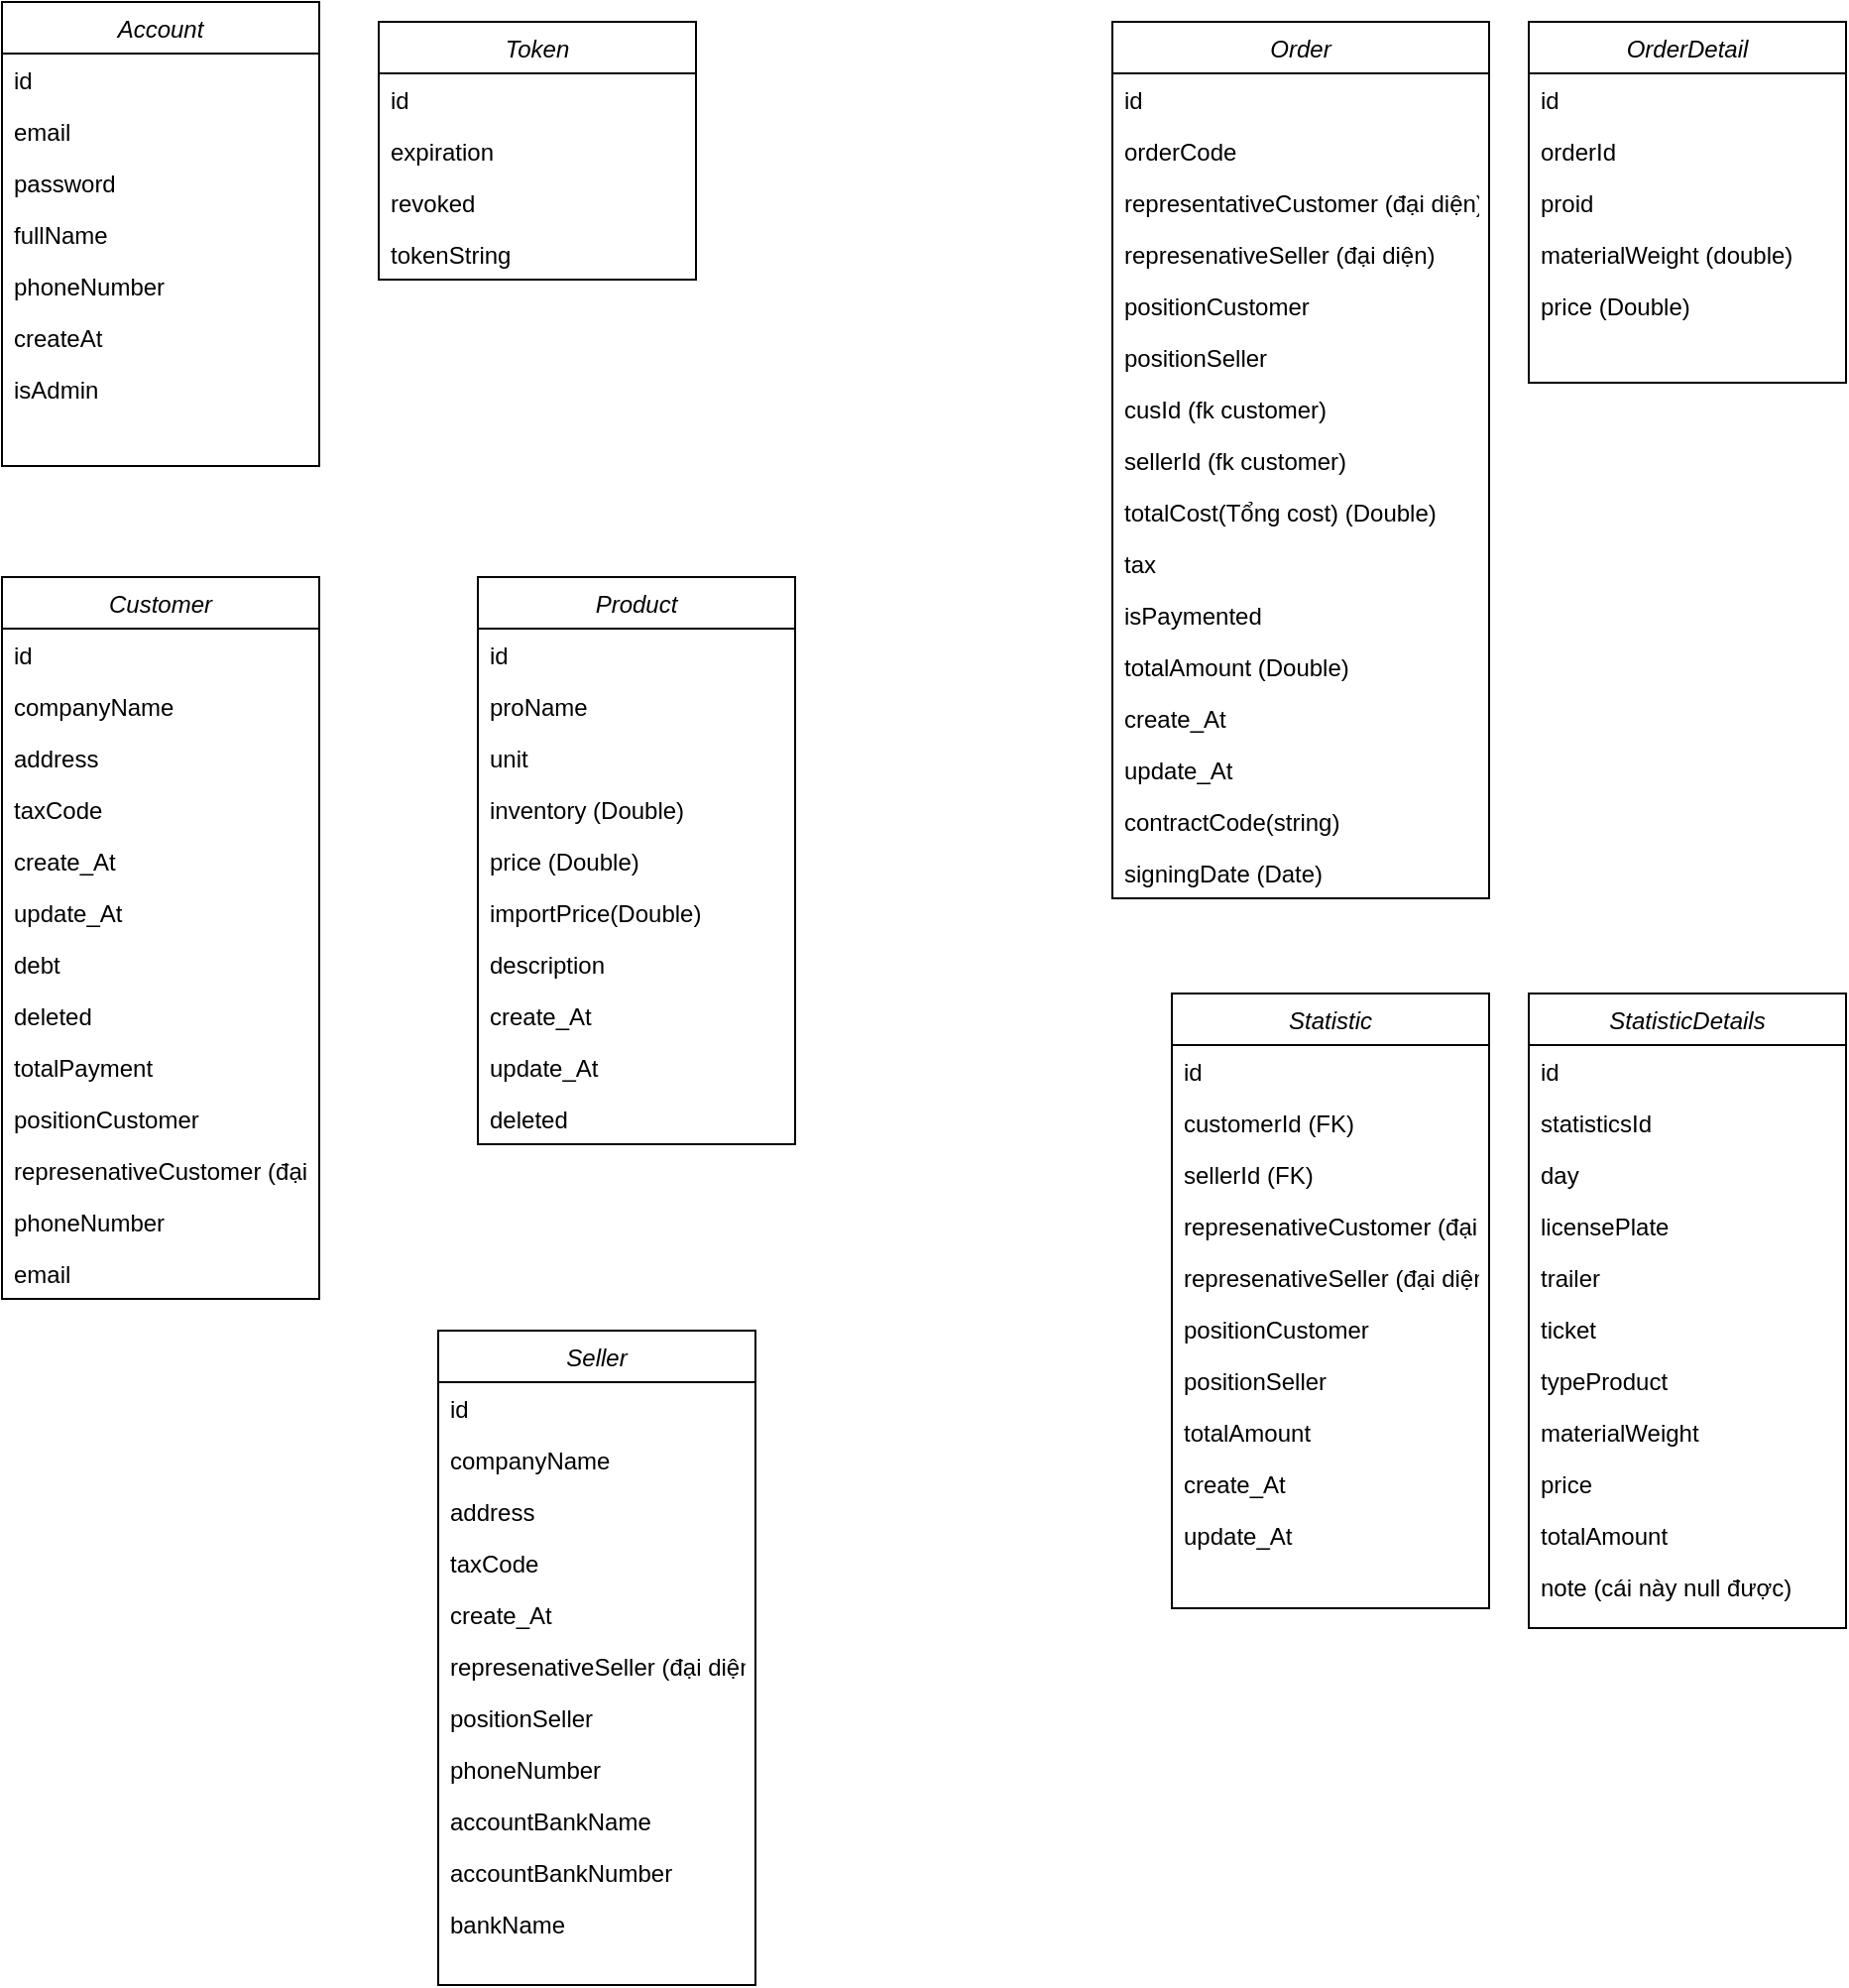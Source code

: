 <mxfile version="13.9.9" type="device"><diagram id="_QlPQ2zXn8KpL94qQPvm" name="Page-1"><mxGraphModel dx="2261" dy="494" grid="1" gridSize="10" guides="1" tooltips="1" connect="1" arrows="1" fold="1" page="1" pageScale="1" pageWidth="1169" pageHeight="827" math="0" shadow="0"><root><mxCell id="0"/><mxCell id="1" parent="0"/><object label="Account" id="TEGJre2EXHFm_lcHhj_W-1"><mxCell style="swimlane;fontStyle=2;align=center;verticalAlign=top;childLayout=stackLayout;horizontal=1;startSize=26;horizontalStack=0;resizeParent=1;resizeLast=0;collapsible=1;marginBottom=0;rounded=0;shadow=0;strokeWidth=1;" parent="1" vertex="1"><mxGeometry x="-1150" y="70" width="160" height="234" as="geometry"><mxRectangle x="230" y="140" width="160" height="26" as="alternateBounds"/></mxGeometry></mxCell></object><mxCell id="TEGJre2EXHFm_lcHhj_W-2" value="id" style="text;align=left;verticalAlign=top;spacingLeft=4;spacingRight=4;overflow=hidden;rotatable=0;points=[[0,0.5],[1,0.5]];portConstraint=eastwest;" parent="TEGJre2EXHFm_lcHhj_W-1" vertex="1"><mxGeometry y="26" width="160" height="26" as="geometry"/></mxCell><mxCell id="TEGJre2EXHFm_lcHhj_W-3" value="email" style="text;align=left;verticalAlign=top;spacingLeft=4;spacingRight=4;overflow=hidden;rotatable=0;points=[[0,0.5],[1,0.5]];portConstraint=eastwest;rounded=0;shadow=0;html=0;" parent="TEGJre2EXHFm_lcHhj_W-1" vertex="1"><mxGeometry y="52" width="160" height="26" as="geometry"/></mxCell><mxCell id="TEGJre2EXHFm_lcHhj_W-4" value="password" style="text;align=left;verticalAlign=top;spacingLeft=4;spacingRight=4;overflow=hidden;rotatable=0;points=[[0,0.5],[1,0.5]];portConstraint=eastwest;rounded=0;shadow=0;html=0;" parent="TEGJre2EXHFm_lcHhj_W-1" vertex="1"><mxGeometry y="78" width="160" height="26" as="geometry"/></mxCell><mxCell id="TEGJre2EXHFm_lcHhj_W-5" value="fullName" style="text;align=left;verticalAlign=top;spacingLeft=4;spacingRight=4;overflow=hidden;rotatable=0;points=[[0,0.5],[1,0.5]];portConstraint=eastwest;" parent="TEGJre2EXHFm_lcHhj_W-1" vertex="1"><mxGeometry y="104" width="160" height="26" as="geometry"/></mxCell><mxCell id="TEGJre2EXHFm_lcHhj_W-7" value="phoneNumber" style="text;align=left;verticalAlign=top;spacingLeft=4;spacingRight=4;overflow=hidden;rotatable=0;points=[[0,0.5],[1,0.5]];portConstraint=eastwest;" parent="TEGJre2EXHFm_lcHhj_W-1" vertex="1"><mxGeometry y="130" width="160" height="26" as="geometry"/></mxCell><mxCell id="TEGJre2EXHFm_lcHhj_W-9" value="createAt" style="text;align=left;verticalAlign=top;spacingLeft=4;spacingRight=4;overflow=hidden;rotatable=0;points=[[0,0.5],[1,0.5]];portConstraint=eastwest;" parent="TEGJre2EXHFm_lcHhj_W-1" vertex="1"><mxGeometry y="156" width="160" height="26" as="geometry"/></mxCell><mxCell id="eDAhnY-DzHIL6bDCHE4Y-9" value="isAdmin" style="text;align=left;verticalAlign=top;spacingLeft=4;spacingRight=4;overflow=hidden;rotatable=0;points=[[0,0.5],[1,0.5]];portConstraint=eastwest;" parent="TEGJre2EXHFm_lcHhj_W-1" vertex="1"><mxGeometry y="182" width="160" height="26" as="geometry"/></mxCell><object label="Token" id="TEGJre2EXHFm_lcHhj_W-14"><mxCell style="swimlane;fontStyle=2;align=center;verticalAlign=top;childLayout=stackLayout;horizontal=1;startSize=26;horizontalStack=0;resizeParent=1;resizeLast=0;collapsible=1;marginBottom=0;rounded=0;shadow=0;strokeWidth=1;" parent="1" vertex="1"><mxGeometry x="-960" y="80" width="160" height="130" as="geometry"><mxRectangle x="230" y="140" width="160" height="26" as="alternateBounds"/></mxGeometry></mxCell></object><mxCell id="TEGJre2EXHFm_lcHhj_W-15" value="id" style="text;align=left;verticalAlign=top;spacingLeft=4;spacingRight=4;overflow=hidden;rotatable=0;points=[[0,0.5],[1,0.5]];portConstraint=eastwest;" parent="TEGJre2EXHFm_lcHhj_W-14" vertex="1"><mxGeometry y="26" width="160" height="26" as="geometry"/></mxCell><mxCell id="TEGJre2EXHFm_lcHhj_W-16" value="expiration" style="text;align=left;verticalAlign=top;spacingLeft=4;spacingRight=4;overflow=hidden;rotatable=0;points=[[0,0.5],[1,0.5]];portConstraint=eastwest;rounded=0;shadow=0;html=0;" parent="TEGJre2EXHFm_lcHhj_W-14" vertex="1"><mxGeometry y="52" width="160" height="26" as="geometry"/></mxCell><mxCell id="TEGJre2EXHFm_lcHhj_W-17" value="revoked" style="text;align=left;verticalAlign=top;spacingLeft=4;spacingRight=4;overflow=hidden;rotatable=0;points=[[0,0.5],[1,0.5]];portConstraint=eastwest;rounded=0;shadow=0;html=0;" parent="TEGJre2EXHFm_lcHhj_W-14" vertex="1"><mxGeometry y="78" width="160" height="26" as="geometry"/></mxCell><mxCell id="TEGJre2EXHFm_lcHhj_W-18" value="tokenString" style="text;align=left;verticalAlign=top;spacingLeft=4;spacingRight=4;overflow=hidden;rotatable=0;points=[[0,0.5],[1,0.5]];portConstraint=eastwest;rounded=0;shadow=0;html=0;" parent="TEGJre2EXHFm_lcHhj_W-14" vertex="1"><mxGeometry y="104" width="160" height="26" as="geometry"/></mxCell><object label="Customer" id="TEGJre2EXHFm_lcHhj_W-30"><mxCell style="swimlane;fontStyle=2;align=center;verticalAlign=top;childLayout=stackLayout;horizontal=1;startSize=26;horizontalStack=0;resizeParent=1;resizeLast=0;collapsible=1;marginBottom=0;rounded=0;shadow=0;strokeWidth=1;" parent="1" vertex="1"><mxGeometry x="-1150" y="360" width="160" height="364" as="geometry"><mxRectangle x="230" y="140" width="160" height="26" as="alternateBounds"/></mxGeometry></mxCell></object><mxCell id="TEGJre2EXHFm_lcHhj_W-31" value="id" style="text;align=left;verticalAlign=top;spacingLeft=4;spacingRight=4;overflow=hidden;rotatable=0;points=[[0,0.5],[1,0.5]];portConstraint=eastwest;" parent="TEGJre2EXHFm_lcHhj_W-30" vertex="1"><mxGeometry y="26" width="160" height="26" as="geometry"/></mxCell><mxCell id="TEGJre2EXHFm_lcHhj_W-32" value="companyName" style="text;align=left;verticalAlign=top;spacingLeft=4;spacingRight=4;overflow=hidden;rotatable=0;points=[[0,0.5],[1,0.5]];portConstraint=eastwest;rounded=0;shadow=0;html=0;" parent="TEGJre2EXHFm_lcHhj_W-30" vertex="1"><mxGeometry y="52" width="160" height="26" as="geometry"/></mxCell><mxCell id="TEGJre2EXHFm_lcHhj_W-39" value="address" style="text;align=left;verticalAlign=top;spacingLeft=4;spacingRight=4;overflow=hidden;rotatable=0;points=[[0,0.5],[1,0.5]];portConstraint=eastwest;" parent="TEGJre2EXHFm_lcHhj_W-30" vertex="1"><mxGeometry y="78" width="160" height="26" as="geometry"/></mxCell><mxCell id="q1JdlBufHm96wPZTjcrN-9" value="taxCode" style="text;align=left;verticalAlign=top;spacingLeft=4;spacingRight=4;overflow=hidden;rotatable=0;points=[[0,0.5],[1,0.5]];portConstraint=eastwest;" parent="TEGJre2EXHFm_lcHhj_W-30" vertex="1"><mxGeometry y="104" width="160" height="26" as="geometry"/></mxCell><mxCell id="q1JdlBufHm96wPZTjcrN-18" value="create_At" style="text;align=left;verticalAlign=top;spacingLeft=4;spacingRight=4;overflow=hidden;rotatable=0;points=[[0,0.5],[1,0.5]];portConstraint=eastwest;" parent="TEGJre2EXHFm_lcHhj_W-30" vertex="1"><mxGeometry y="130" width="160" height="26" as="geometry"/></mxCell><mxCell id="WrNKHY_V2wj4pA_KQyG5-2" value="update_At" style="text;align=left;verticalAlign=top;spacingLeft=4;spacingRight=4;overflow=hidden;rotatable=0;points=[[0,0.5],[1,0.5]];portConstraint=eastwest;" parent="TEGJre2EXHFm_lcHhj_W-30" vertex="1"><mxGeometry y="156" width="160" height="26" as="geometry"/></mxCell><mxCell id="bkDxnEVJeowxI8UIKqen-7" value="debt" style="text;align=left;verticalAlign=top;spacingLeft=4;spacingRight=4;overflow=hidden;rotatable=0;points=[[0,0.5],[1,0.5]];portConstraint=eastwest;" parent="TEGJre2EXHFm_lcHhj_W-30" vertex="1"><mxGeometry y="182" width="160" height="26" as="geometry"/></mxCell><mxCell id="WrNKHY_V2wj4pA_KQyG5-3" value="deleted" style="text;align=left;verticalAlign=top;spacingLeft=4;spacingRight=4;overflow=hidden;rotatable=0;points=[[0,0.5],[1,0.5]];portConstraint=eastwest;" parent="TEGJre2EXHFm_lcHhj_W-30" vertex="1"><mxGeometry y="208" width="160" height="26" as="geometry"/></mxCell><mxCell id="WrNKHY_V2wj4pA_KQyG5-4" value="totalPayment" style="text;align=left;verticalAlign=top;spacingLeft=4;spacingRight=4;overflow=hidden;rotatable=0;points=[[0,0.5],[1,0.5]];portConstraint=eastwest;" parent="TEGJre2EXHFm_lcHhj_W-30" vertex="1"><mxGeometry y="234" width="160" height="26" as="geometry"/></mxCell><mxCell id="bkDxnEVJeowxI8UIKqen-1" value="positionCustomer " style="text;align=left;verticalAlign=top;spacingLeft=4;spacingRight=4;overflow=hidden;rotatable=0;points=[[0,0.5],[1,0.5]];portConstraint=eastwest;" parent="TEGJre2EXHFm_lcHhj_W-30" vertex="1"><mxGeometry y="260" width="160" height="26" as="geometry"/></mxCell><mxCell id="CSmzfEQ4rS7Y1emDfsby-1" value="represenativeCustomer (đại diện)" style="text;align=left;verticalAlign=top;spacingLeft=4;spacingRight=4;overflow=hidden;rotatable=0;points=[[0,0.5],[1,0.5]];portConstraint=eastwest;" parent="TEGJre2EXHFm_lcHhj_W-30" vertex="1"><mxGeometry y="286" width="160" height="26" as="geometry"/></mxCell><mxCell id="CSmzfEQ4rS7Y1emDfsby-4" value="phoneNumber" style="text;align=left;verticalAlign=top;spacingLeft=4;spacingRight=4;overflow=hidden;rotatable=0;points=[[0,0.5],[1,0.5]];portConstraint=eastwest;" parent="TEGJre2EXHFm_lcHhj_W-30" vertex="1"><mxGeometry y="312" width="160" height="26" as="geometry"/></mxCell><mxCell id="-KD07BytFwUuxTe1hJpi-1" value="email" style="text;align=left;verticalAlign=top;spacingLeft=4;spacingRight=4;overflow=hidden;rotatable=0;points=[[0,0.5],[1,0.5]];portConstraint=eastwest;" parent="TEGJre2EXHFm_lcHhj_W-30" vertex="1"><mxGeometry y="338" width="160" height="26" as="geometry"/></mxCell><object label="OrderDetail" id="TEGJre2EXHFm_lcHhj_W-51"><mxCell style="swimlane;fontStyle=2;align=center;verticalAlign=top;childLayout=stackLayout;horizontal=1;startSize=26;horizontalStack=0;resizeParent=1;resizeLast=0;collapsible=1;marginBottom=0;rounded=0;shadow=0;strokeWidth=1;" parent="1" vertex="1"><mxGeometry x="-380" y="80" width="160" height="182" as="geometry"><mxRectangle x="230" y="140" width="160" height="26" as="alternateBounds"/></mxGeometry></mxCell></object><mxCell id="TEGJre2EXHFm_lcHhj_W-52" value="id" style="text;align=left;verticalAlign=top;spacingLeft=4;spacingRight=4;overflow=hidden;rotatable=0;points=[[0,0.5],[1,0.5]];portConstraint=eastwest;" parent="TEGJre2EXHFm_lcHhj_W-51" vertex="1"><mxGeometry y="26" width="160" height="26" as="geometry"/></mxCell><mxCell id="Oll5lz-uYXKsoladcDx4-18" value="orderId" style="text;align=left;verticalAlign=top;spacingLeft=4;spacingRight=4;overflow=hidden;rotatable=0;points=[[0,0.5],[1,0.5]];portConstraint=eastwest;rounded=0;shadow=0;html=0;" parent="TEGJre2EXHFm_lcHhj_W-51" vertex="1"><mxGeometry y="52" width="160" height="26" as="geometry"/></mxCell><mxCell id="TEGJre2EXHFm_lcHhj_W-53" value="proid" style="text;align=left;verticalAlign=top;spacingLeft=4;spacingRight=4;overflow=hidden;rotatable=0;points=[[0,0.5],[1,0.5]];portConstraint=eastwest;rounded=0;shadow=0;html=0;" parent="TEGJre2EXHFm_lcHhj_W-51" vertex="1"><mxGeometry y="78" width="160" height="26" as="geometry"/></mxCell><mxCell id="Oll5lz-uYXKsoladcDx4-19" value="materialWeight (double)" style="text;align=left;verticalAlign=top;spacingLeft=4;spacingRight=4;overflow=hidden;rotatable=0;points=[[0,0.5],[1,0.5]];portConstraint=eastwest;rounded=0;shadow=0;html=0;" parent="TEGJre2EXHFm_lcHhj_W-51" vertex="1"><mxGeometry y="104" width="160" height="26" as="geometry"/></mxCell><mxCell id="q1JdlBufHm96wPZTjcrN-1" value="price (Double)" style="text;align=left;verticalAlign=top;spacingLeft=4;spacingRight=4;overflow=hidden;rotatable=0;points=[[0,0.5],[1,0.5]];portConstraint=eastwest;rounded=0;shadow=0;html=0;" parent="TEGJre2EXHFm_lcHhj_W-51" vertex="1"><mxGeometry y="130" width="160" height="26" as="geometry"/></mxCell><object label="Product" id="Oll5lz-uYXKsoladcDx4-2"><mxCell style="swimlane;fontStyle=2;align=center;verticalAlign=top;childLayout=stackLayout;horizontal=1;startSize=26;horizontalStack=0;resizeParent=1;resizeLast=0;collapsible=1;marginBottom=0;rounded=0;shadow=0;strokeWidth=1;" parent="1" vertex="1"><mxGeometry x="-910" y="360" width="160" height="286" as="geometry"><mxRectangle x="230" y="140" width="160" height="26" as="alternateBounds"/></mxGeometry></mxCell></object><mxCell id="Oll5lz-uYXKsoladcDx4-3" value="id" style="text;align=left;verticalAlign=top;spacingLeft=4;spacingRight=4;overflow=hidden;rotatable=0;points=[[0,0.5],[1,0.5]];portConstraint=eastwest;" parent="Oll5lz-uYXKsoladcDx4-2" vertex="1"><mxGeometry y="26" width="160" height="26" as="geometry"/></mxCell><mxCell id="Oll5lz-uYXKsoladcDx4-4" value="proName" style="text;align=left;verticalAlign=top;spacingLeft=4;spacingRight=4;overflow=hidden;rotatable=0;points=[[0,0.5],[1,0.5]];portConstraint=eastwest;rounded=0;shadow=0;html=0;" parent="Oll5lz-uYXKsoladcDx4-2" vertex="1"><mxGeometry y="52" width="160" height="26" as="geometry"/></mxCell><mxCell id="Oll5lz-uYXKsoladcDx4-5" value="unit" style="text;align=left;verticalAlign=top;spacingLeft=4;spacingRight=4;overflow=hidden;rotatable=0;points=[[0,0.5],[1,0.5]];portConstraint=eastwest;rounded=0;shadow=0;html=0;" parent="Oll5lz-uYXKsoladcDx4-2" vertex="1"><mxGeometry y="78" width="160" height="26" as="geometry"/></mxCell><mxCell id="Oll5lz-uYXKsoladcDx4-7" value="inventory (Double)" style="text;align=left;verticalAlign=top;spacingLeft=4;spacingRight=4;overflow=hidden;rotatable=0;points=[[0,0.5],[1,0.5]];portConstraint=eastwest;rounded=0;shadow=0;html=0;" parent="Oll5lz-uYXKsoladcDx4-2" vertex="1"><mxGeometry y="104" width="160" height="26" as="geometry"/></mxCell><mxCell id="Oll5lz-uYXKsoladcDx4-8" value="price (Double)" style="text;align=left;verticalAlign=top;spacingLeft=4;spacingRight=4;overflow=hidden;rotatable=0;points=[[0,0.5],[1,0.5]];portConstraint=eastwest;rounded=0;shadow=0;html=0;" parent="Oll5lz-uYXKsoladcDx4-2" vertex="1"><mxGeometry y="130" width="160" height="26" as="geometry"/></mxCell><mxCell id="CSmzfEQ4rS7Y1emDfsby-8" value="importPrice(Double)" style="text;align=left;verticalAlign=top;spacingLeft=4;spacingRight=4;overflow=hidden;rotatable=0;points=[[0,0.5],[1,0.5]];portConstraint=eastwest;rounded=0;shadow=0;html=0;" parent="Oll5lz-uYXKsoladcDx4-2" vertex="1"><mxGeometry y="156" width="160" height="26" as="geometry"/></mxCell><mxCell id="Oll5lz-uYXKsoladcDx4-14" value="description" style="text;align=left;verticalAlign=top;spacingLeft=4;spacingRight=4;overflow=hidden;rotatable=0;points=[[0,0.5],[1,0.5]];portConstraint=eastwest;rounded=0;shadow=0;html=0;" parent="Oll5lz-uYXKsoladcDx4-2" vertex="1"><mxGeometry y="182" width="160" height="26" as="geometry"/></mxCell><mxCell id="q1JdlBufHm96wPZTjcrN-17" value="create_At" style="text;align=left;verticalAlign=top;spacingLeft=4;spacingRight=4;overflow=hidden;rotatable=0;points=[[0,0.5],[1,0.5]];portConstraint=eastwest;" parent="Oll5lz-uYXKsoladcDx4-2" vertex="1"><mxGeometry y="208" width="160" height="26" as="geometry"/></mxCell><mxCell id="q1JdlBufHm96wPZTjcrN-20" value="update_At" style="text;align=left;verticalAlign=top;spacingLeft=4;spacingRight=4;overflow=hidden;rotatable=0;points=[[0,0.5],[1,0.5]];portConstraint=eastwest;" parent="Oll5lz-uYXKsoladcDx4-2" vertex="1"><mxGeometry y="234" width="160" height="26" as="geometry"/></mxCell><mxCell id="FsUqZmJZJX46kWUGgy-A-3" value="deleted" style="text;align=left;verticalAlign=top;spacingLeft=4;spacingRight=4;overflow=hidden;rotatable=0;points=[[0,0.5],[1,0.5]];portConstraint=eastwest;" parent="Oll5lz-uYXKsoladcDx4-2" vertex="1"><mxGeometry y="260" width="160" height="26" as="geometry"/></mxCell><object label="Order" id="Oll5lz-uYXKsoladcDx4-10"><mxCell style="swimlane;fontStyle=2;align=center;verticalAlign=top;childLayout=stackLayout;horizontal=1;startSize=26;horizontalStack=0;resizeParent=1;resizeLast=0;collapsible=1;marginBottom=0;rounded=0;shadow=0;strokeWidth=1;" parent="1" vertex="1"><mxGeometry x="-590" y="80" width="190" height="442" as="geometry"><mxRectangle x="230" y="140" width="160" height="26" as="alternateBounds"/></mxGeometry></mxCell></object><mxCell id="Oll5lz-uYXKsoladcDx4-11" value="id" style="text;align=left;verticalAlign=top;spacingLeft=4;spacingRight=4;overflow=hidden;rotatable=0;points=[[0,0.5],[1,0.5]];portConstraint=eastwest;" parent="Oll5lz-uYXKsoladcDx4-10" vertex="1"><mxGeometry y="26" width="190" height="26" as="geometry"/></mxCell><mxCell id="bkDxnEVJeowxI8UIKqen-10" value="orderCode" style="text;align=left;verticalAlign=top;spacingLeft=4;spacingRight=4;overflow=hidden;rotatable=0;points=[[0,0.5],[1,0.5]];portConstraint=eastwest;" parent="Oll5lz-uYXKsoladcDx4-10" vertex="1"><mxGeometry y="52" width="190" height="26" as="geometry"/></mxCell><mxCell id="TEGJre2EXHFm_lcHhj_W-34" value="representativeCustomer (đại diện)" style="text;align=left;verticalAlign=top;spacingLeft=4;spacingRight=4;overflow=hidden;rotatable=0;points=[[0,0.5],[1,0.5]];portConstraint=eastwest;" parent="Oll5lz-uYXKsoladcDx4-10" vertex="1"><mxGeometry y="78" width="190" height="26" as="geometry"/></mxCell><mxCell id="q1JdlBufHm96wPZTjcrN-14" value="represenativeSeller (đại diện)" style="text;align=left;verticalAlign=top;spacingLeft=4;spacingRight=4;overflow=hidden;rotatable=0;points=[[0,0.5],[1,0.5]];portConstraint=eastwest;" parent="Oll5lz-uYXKsoladcDx4-10" vertex="1"><mxGeometry y="104" width="190" height="26" as="geometry"/></mxCell><mxCell id="CSmzfEQ4rS7Y1emDfsby-2" value="positionCustomer " style="text;align=left;verticalAlign=top;spacingLeft=4;spacingRight=4;overflow=hidden;rotatable=0;points=[[0,0.5],[1,0.5]];portConstraint=eastwest;" parent="Oll5lz-uYXKsoladcDx4-10" vertex="1"><mxGeometry y="130" width="190" height="26" as="geometry"/></mxCell><mxCell id="bkDxnEVJeowxI8UIKqen-2" value="positionSeller " style="text;align=left;verticalAlign=top;spacingLeft=4;spacingRight=4;overflow=hidden;rotatable=0;points=[[0,0.5],[1,0.5]];portConstraint=eastwest;" parent="Oll5lz-uYXKsoladcDx4-10" vertex="1"><mxGeometry y="156" width="190" height="26" as="geometry"/></mxCell><mxCell id="q1JdlBufHm96wPZTjcrN-8" value="cusId (fk customer)" style="text;align=left;verticalAlign=top;spacingLeft=4;spacingRight=4;overflow=hidden;rotatable=0;points=[[0,0.5],[1,0.5]];portConstraint=eastwest;" parent="Oll5lz-uYXKsoladcDx4-10" vertex="1"><mxGeometry y="182" width="190" height="26" as="geometry"/></mxCell><mxCell id="q1JdlBufHm96wPZTjcrN-10" value="sellerId (fk customer)" style="text;align=left;verticalAlign=top;spacingLeft=4;spacingRight=4;overflow=hidden;rotatable=0;points=[[0,0.5],[1,0.5]];portConstraint=eastwest;" parent="Oll5lz-uYXKsoladcDx4-10" vertex="1"><mxGeometry y="208" width="190" height="26" as="geometry"/></mxCell><mxCell id="Oll5lz-uYXKsoladcDx4-16" value="totalCost(Tổng cost) (Double)" style="text;align=left;verticalAlign=top;spacingLeft=4;spacingRight=4;overflow=hidden;rotatable=0;points=[[0,0.5],[1,0.5]];portConstraint=eastwest;" parent="Oll5lz-uYXKsoladcDx4-10" vertex="1"><mxGeometry y="234" width="190" height="26" as="geometry"/></mxCell><mxCell id="q1JdlBufHm96wPZTjcrN-12" value="tax" style="text;align=left;verticalAlign=top;spacingLeft=4;spacingRight=4;overflow=hidden;rotatable=0;points=[[0,0.5],[1,0.5]];portConstraint=eastwest;" parent="Oll5lz-uYXKsoladcDx4-10" vertex="1"><mxGeometry y="260" width="190" height="26" as="geometry"/></mxCell><mxCell id="bkDxnEVJeowxI8UIKqen-9" value="isPaymented" style="text;align=left;verticalAlign=top;spacingLeft=4;spacingRight=4;overflow=hidden;rotatable=0;points=[[0,0.5],[1,0.5]];portConstraint=eastwest;" parent="Oll5lz-uYXKsoladcDx4-10" vertex="1"><mxGeometry y="286" width="190" height="26" as="geometry"/></mxCell><mxCell id="q1JdlBufHm96wPZTjcrN-13" value="totalAmount (Double)" style="text;align=left;verticalAlign=top;spacingLeft=4;spacingRight=4;overflow=hidden;rotatable=0;points=[[0,0.5],[1,0.5]];portConstraint=eastwest;" parent="Oll5lz-uYXKsoladcDx4-10" vertex="1"><mxGeometry y="312" width="190" height="26" as="geometry"/></mxCell><mxCell id="q1JdlBufHm96wPZTjcrN-15" value="create_At" style="text;align=left;verticalAlign=top;spacingLeft=4;spacingRight=4;overflow=hidden;rotatable=0;points=[[0,0.5],[1,0.5]];portConstraint=eastwest;" parent="Oll5lz-uYXKsoladcDx4-10" vertex="1"><mxGeometry y="338" width="190" height="26" as="geometry"/></mxCell><mxCell id="q1JdlBufHm96wPZTjcrN-16" value="update_At" style="text;align=left;verticalAlign=top;spacingLeft=4;spacingRight=4;overflow=hidden;rotatable=0;points=[[0,0.5],[1,0.5]];portConstraint=eastwest;" parent="Oll5lz-uYXKsoladcDx4-10" vertex="1"><mxGeometry y="364" width="190" height="26" as="geometry"/></mxCell><mxCell id="OsHMHwRUOdUnTq-98EO7-4" value="contractCode(string)" style="text;align=left;verticalAlign=top;spacingLeft=4;spacingRight=4;overflow=hidden;rotatable=0;points=[[0,0.5],[1,0.5]];portConstraint=eastwest;" parent="Oll5lz-uYXKsoladcDx4-10" vertex="1"><mxGeometry y="390" width="190" height="26" as="geometry"/></mxCell><mxCell id="OsHMHwRUOdUnTq-98EO7-5" value="signingDate (Date)" style="text;align=left;verticalAlign=top;spacingLeft=4;spacingRight=4;overflow=hidden;rotatable=0;points=[[0,0.5],[1,0.5]];portConstraint=eastwest;" parent="Oll5lz-uYXKsoladcDx4-10" vertex="1"><mxGeometry y="416" width="190" height="26" as="geometry"/></mxCell><object label="Seller" id="q1JdlBufHm96wPZTjcrN-3"><mxCell style="swimlane;fontStyle=2;align=center;verticalAlign=top;childLayout=stackLayout;horizontal=1;startSize=26;horizontalStack=0;resizeParent=1;resizeLast=0;collapsible=1;marginBottom=0;rounded=0;shadow=0;strokeWidth=1;" parent="1" vertex="1"><mxGeometry x="-930" y="740" width="160" height="330" as="geometry"><mxRectangle x="230" y="140" width="160" height="26" as="alternateBounds"/></mxGeometry></mxCell></object><mxCell id="q1JdlBufHm96wPZTjcrN-4" value="id" style="text;align=left;verticalAlign=top;spacingLeft=4;spacingRight=4;overflow=hidden;rotatable=0;points=[[0,0.5],[1,0.5]];portConstraint=eastwest;" parent="q1JdlBufHm96wPZTjcrN-3" vertex="1"><mxGeometry y="26" width="160" height="26" as="geometry"/></mxCell><mxCell id="q1JdlBufHm96wPZTjcrN-5" value="companyName" style="text;align=left;verticalAlign=top;spacingLeft=4;spacingRight=4;overflow=hidden;rotatable=0;points=[[0,0.5],[1,0.5]];portConstraint=eastwest;rounded=0;shadow=0;html=0;" parent="q1JdlBufHm96wPZTjcrN-3" vertex="1"><mxGeometry y="52" width="160" height="26" as="geometry"/></mxCell><mxCell id="q1JdlBufHm96wPZTjcrN-7" value="address" style="text;align=left;verticalAlign=top;spacingLeft=4;spacingRight=4;overflow=hidden;rotatable=0;points=[[0,0.5],[1,0.5]];portConstraint=eastwest;" parent="q1JdlBufHm96wPZTjcrN-3" vertex="1"><mxGeometry y="78" width="160" height="26" as="geometry"/></mxCell><mxCell id="q1JdlBufHm96wPZTjcrN-11" value="taxCode" style="text;align=left;verticalAlign=top;spacingLeft=4;spacingRight=4;overflow=hidden;rotatable=0;points=[[0,0.5],[1,0.5]];portConstraint=eastwest;" parent="q1JdlBufHm96wPZTjcrN-3" vertex="1"><mxGeometry y="104" width="160" height="26" as="geometry"/></mxCell><mxCell id="q1JdlBufHm96wPZTjcrN-19" value="create_At" style="text;align=left;verticalAlign=top;spacingLeft=4;spacingRight=4;overflow=hidden;rotatable=0;points=[[0,0.5],[1,0.5]];portConstraint=eastwest;" parent="q1JdlBufHm96wPZTjcrN-3" vertex="1"><mxGeometry y="130" width="160" height="26" as="geometry"/></mxCell><mxCell id="CSmzfEQ4rS7Y1emDfsby-5" value="represenativeSeller (đại diện)" style="text;align=left;verticalAlign=top;spacingLeft=4;spacingRight=4;overflow=hidden;rotatable=0;points=[[0,0.5],[1,0.5]];portConstraint=eastwest;" parent="q1JdlBufHm96wPZTjcrN-3" vertex="1"><mxGeometry y="156" width="160" height="26" as="geometry"/></mxCell><mxCell id="CSmzfEQ4rS7Y1emDfsby-6" value="positionSeller " style="text;align=left;verticalAlign=top;spacingLeft=4;spacingRight=4;overflow=hidden;rotatable=0;points=[[0,0.5],[1,0.5]];portConstraint=eastwest;" parent="q1JdlBufHm96wPZTjcrN-3" vertex="1"><mxGeometry y="182" width="160" height="26" as="geometry"/></mxCell><mxCell id="CSmzfEQ4rS7Y1emDfsby-7" value="phoneNumber" style="text;align=left;verticalAlign=top;spacingLeft=4;spacingRight=4;overflow=hidden;rotatable=0;points=[[0,0.5],[1,0.5]];portConstraint=eastwest;" parent="q1JdlBufHm96wPZTjcrN-3" vertex="1"><mxGeometry y="208" width="160" height="26" as="geometry"/></mxCell><mxCell id="OsHMHwRUOdUnTq-98EO7-1" value="accountBankName" style="text;align=left;verticalAlign=top;spacingLeft=4;spacingRight=4;overflow=hidden;rotatable=0;points=[[0,0.5],[1,0.5]];portConstraint=eastwest;" parent="q1JdlBufHm96wPZTjcrN-3" vertex="1"><mxGeometry y="234" width="160" height="26" as="geometry"/></mxCell><mxCell id="OsHMHwRUOdUnTq-98EO7-2" value="accountBankNumber" style="text;align=left;verticalAlign=top;spacingLeft=4;spacingRight=4;overflow=hidden;rotatable=0;points=[[0,0.5],[1,0.5]];portConstraint=eastwest;" parent="q1JdlBufHm96wPZTjcrN-3" vertex="1"><mxGeometry y="260" width="160" height="26" as="geometry"/></mxCell><mxCell id="OsHMHwRUOdUnTq-98EO7-3" value="bankName" style="text;align=left;verticalAlign=top;spacingLeft=4;spacingRight=4;overflow=hidden;rotatable=0;points=[[0,0.5],[1,0.5]];portConstraint=eastwest;" parent="q1JdlBufHm96wPZTjcrN-3" vertex="1"><mxGeometry y="286" width="160" height="26" as="geometry"/></mxCell><object label="StatisticDetails" id="SuZTUwixjIGp0Ha_aQkH-1"><mxCell style="swimlane;fontStyle=2;align=center;verticalAlign=top;childLayout=stackLayout;horizontal=1;startSize=26;horizontalStack=0;resizeParent=1;resizeLast=0;collapsible=1;marginBottom=0;rounded=0;shadow=0;strokeWidth=1;" parent="1" vertex="1"><mxGeometry x="-380" y="570" width="160" height="320" as="geometry"><mxRectangle x="230" y="140" width="160" height="26" as="alternateBounds"/></mxGeometry></mxCell></object><mxCell id="SuZTUwixjIGp0Ha_aQkH-2" value="id" style="text;align=left;verticalAlign=top;spacingLeft=4;spacingRight=4;overflow=hidden;rotatable=0;points=[[0,0.5],[1,0.5]];portConstraint=eastwest;" parent="SuZTUwixjIGp0Ha_aQkH-1" vertex="1"><mxGeometry y="26" width="160" height="26" as="geometry"/></mxCell><mxCell id="FsUqZmJZJX46kWUGgy-A-17" value="statisticsId" style="text;align=left;verticalAlign=top;spacingLeft=4;spacingRight=4;overflow=hidden;rotatable=0;points=[[0,0.5],[1,0.5]];portConstraint=eastwest;" parent="SuZTUwixjIGp0Ha_aQkH-1" vertex="1"><mxGeometry y="52" width="160" height="26" as="geometry"/></mxCell><mxCell id="SuZTUwixjIGp0Ha_aQkH-3" value="day" style="text;align=left;verticalAlign=top;spacingLeft=4;spacingRight=4;overflow=hidden;rotatable=0;points=[[0,0.5],[1,0.5]];portConstraint=eastwest;rounded=0;shadow=0;html=0;" parent="SuZTUwixjIGp0Ha_aQkH-1" vertex="1"><mxGeometry y="78" width="160" height="26" as="geometry"/></mxCell><mxCell id="SuZTUwixjIGp0Ha_aQkH-4" value="licensePlate" style="text;align=left;verticalAlign=top;spacingLeft=4;spacingRight=4;overflow=hidden;rotatable=0;points=[[0,0.5],[1,0.5]];portConstraint=eastwest;rounded=0;shadow=0;html=0;" parent="SuZTUwixjIGp0Ha_aQkH-1" vertex="1"><mxGeometry y="104" width="160" height="26" as="geometry"/></mxCell><mxCell id="FsUqZmJZJX46kWUGgy-A-1" value="trailer" style="text;align=left;verticalAlign=top;spacingLeft=4;spacingRight=4;overflow=hidden;rotatable=0;points=[[0,0.5],[1,0.5]];portConstraint=eastwest;rounded=0;shadow=0;html=0;" parent="SuZTUwixjIGp0Ha_aQkH-1" vertex="1"><mxGeometry y="130" width="160" height="26" as="geometry"/></mxCell><mxCell id="SuZTUwixjIGp0Ha_aQkH-6" value="ticket" style="text;align=left;verticalAlign=top;spacingLeft=4;spacingRight=4;overflow=hidden;rotatable=0;points=[[0,0.5],[1,0.5]];portConstraint=eastwest;rounded=0;shadow=0;html=0;" parent="SuZTUwixjIGp0Ha_aQkH-1" vertex="1"><mxGeometry y="156" width="160" height="26" as="geometry"/></mxCell><mxCell id="SuZTUwixjIGp0Ha_aQkH-7" value="typeProduct" style="text;align=left;verticalAlign=top;spacingLeft=4;spacingRight=4;overflow=hidden;rotatable=0;points=[[0,0.5],[1,0.5]];portConstraint=eastwest;rounded=0;shadow=0;html=0;" parent="SuZTUwixjIGp0Ha_aQkH-1" vertex="1"><mxGeometry y="182" width="160" height="26" as="geometry"/></mxCell><mxCell id="SuZTUwixjIGp0Ha_aQkH-10" value="materialWeight" style="text;align=left;verticalAlign=top;spacingLeft=4;spacingRight=4;overflow=hidden;rotatable=0;points=[[0,0.5],[1,0.5]];portConstraint=eastwest;rounded=0;shadow=0;html=0;" parent="SuZTUwixjIGp0Ha_aQkH-1" vertex="1"><mxGeometry y="208" width="160" height="26" as="geometry"/></mxCell><mxCell id="SuZTUwixjIGp0Ha_aQkH-11" value="price" style="text;align=left;verticalAlign=top;spacingLeft=4;spacingRight=4;overflow=hidden;rotatable=0;points=[[0,0.5],[1,0.5]];portConstraint=eastwest;rounded=0;shadow=0;html=0;" parent="SuZTUwixjIGp0Ha_aQkH-1" vertex="1"><mxGeometry y="234" width="160" height="26" as="geometry"/></mxCell><mxCell id="SuZTUwixjIGp0Ha_aQkH-12" value="totalAmount" style="text;align=left;verticalAlign=top;spacingLeft=4;spacingRight=4;overflow=hidden;rotatable=0;points=[[0,0.5],[1,0.5]];portConstraint=eastwest;rounded=0;shadow=0;html=0;" parent="SuZTUwixjIGp0Ha_aQkH-1" vertex="1"><mxGeometry y="260" width="160" height="26" as="geometry"/></mxCell><mxCell id="FsUqZmJZJX46kWUGgy-A-2" value="note (cái này null được)" style="text;align=left;verticalAlign=top;spacingLeft=4;spacingRight=4;overflow=hidden;rotatable=0;points=[[0,0.5],[1,0.5]];portConstraint=eastwest;rounded=0;shadow=0;html=0;" parent="SuZTUwixjIGp0Ha_aQkH-1" vertex="1"><mxGeometry y="286" width="160" height="26" as="geometry"/></mxCell><object label="Statistic" id="FsUqZmJZJX46kWUGgy-A-4"><mxCell style="swimlane;fontStyle=2;align=center;verticalAlign=top;childLayout=stackLayout;horizontal=1;startSize=26;horizontalStack=0;resizeParent=1;resizeLast=0;collapsible=1;marginBottom=0;rounded=0;shadow=0;strokeWidth=1;" parent="1" vertex="1"><mxGeometry x="-560" y="570" width="160" height="310" as="geometry"><mxRectangle x="230" y="140" width="160" height="26" as="alternateBounds"/></mxGeometry></mxCell></object><mxCell id="FsUqZmJZJX46kWUGgy-A-5" value="id" style="text;align=left;verticalAlign=top;spacingLeft=4;spacingRight=4;overflow=hidden;rotatable=0;points=[[0,0.5],[1,0.5]];portConstraint=eastwest;" parent="FsUqZmJZJX46kWUGgy-A-4" vertex="1"><mxGeometry y="26" width="160" height="26" as="geometry"/></mxCell><mxCell id="FsUqZmJZJX46kWUGgy-A-18" value="customerId (FK)" style="text;align=left;verticalAlign=top;spacingLeft=4;spacingRight=4;overflow=hidden;rotatable=0;points=[[0,0.5],[1,0.5]];portConstraint=eastwest;" parent="FsUqZmJZJX46kWUGgy-A-4" vertex="1"><mxGeometry y="52" width="160" height="26" as="geometry"/></mxCell><mxCell id="FsUqZmJZJX46kWUGgy-A-24" value="sellerId (FK)" style="text;align=left;verticalAlign=top;spacingLeft=4;spacingRight=4;overflow=hidden;rotatable=0;points=[[0,0.5],[1,0.5]];portConstraint=eastwest;" parent="FsUqZmJZJX46kWUGgy-A-4" vertex="1"><mxGeometry y="78" width="160" height="26" as="geometry"/></mxCell><mxCell id="FsUqZmJZJX46kWUGgy-A-20" value="represenativeCustomer (đại diện)" style="text;align=left;verticalAlign=top;spacingLeft=4;spacingRight=4;overflow=hidden;rotatable=0;points=[[0,0.5],[1,0.5]];portConstraint=eastwest;" parent="FsUqZmJZJX46kWUGgy-A-4" vertex="1"><mxGeometry y="104" width="160" height="26" as="geometry"/></mxCell><mxCell id="FsUqZmJZJX46kWUGgy-A-21" value="represenativeSeller (đại diện)" style="text;align=left;verticalAlign=top;spacingLeft=4;spacingRight=4;overflow=hidden;rotatable=0;points=[[0,0.5],[1,0.5]];portConstraint=eastwest;" parent="FsUqZmJZJX46kWUGgy-A-4" vertex="1"><mxGeometry y="130" width="160" height="26" as="geometry"/></mxCell><mxCell id="FsUqZmJZJX46kWUGgy-A-22" value="positionCustomer&#10; " style="text;align=left;verticalAlign=top;spacingLeft=4;spacingRight=4;overflow=hidden;rotatable=0;points=[[0,0.5],[1,0.5]];portConstraint=eastwest;" parent="FsUqZmJZJX46kWUGgy-A-4" vertex="1"><mxGeometry y="156" width="160" height="26" as="geometry"/></mxCell><mxCell id="FsUqZmJZJX46kWUGgy-A-23" value="positionSeller " style="text;align=left;verticalAlign=top;spacingLeft=4;spacingRight=4;overflow=hidden;rotatable=0;points=[[0,0.5],[1,0.5]];portConstraint=eastwest;" parent="FsUqZmJZJX46kWUGgy-A-4" vertex="1"><mxGeometry y="182" width="160" height="26" as="geometry"/></mxCell><mxCell id="FsUqZmJZJX46kWUGgy-A-13" value="totalAmount" style="text;align=left;verticalAlign=top;spacingLeft=4;spacingRight=4;overflow=hidden;rotatable=0;points=[[0,0.5],[1,0.5]];portConstraint=eastwest;rounded=0;shadow=0;html=0;" parent="FsUqZmJZJX46kWUGgy-A-4" vertex="1"><mxGeometry y="208" width="160" height="26" as="geometry"/></mxCell><mxCell id="FsUqZmJZJX46kWUGgy-A-14" value="create_At" style="text;align=left;verticalAlign=top;spacingLeft=4;spacingRight=4;overflow=hidden;rotatable=0;points=[[0,0.5],[1,0.5]];portConstraint=eastwest;" parent="FsUqZmJZJX46kWUGgy-A-4" vertex="1"><mxGeometry y="234" width="160" height="26" as="geometry"/></mxCell><mxCell id="FsUqZmJZJX46kWUGgy-A-15" value="update_At" style="text;align=left;verticalAlign=top;spacingLeft=4;spacingRight=4;overflow=hidden;rotatable=0;points=[[0,0.5],[1,0.5]];portConstraint=eastwest;" parent="FsUqZmJZJX46kWUGgy-A-4" vertex="1"><mxGeometry y="260" width="160" height="26" as="geometry"/></mxCell></root></mxGraphModel></diagram></mxfile>